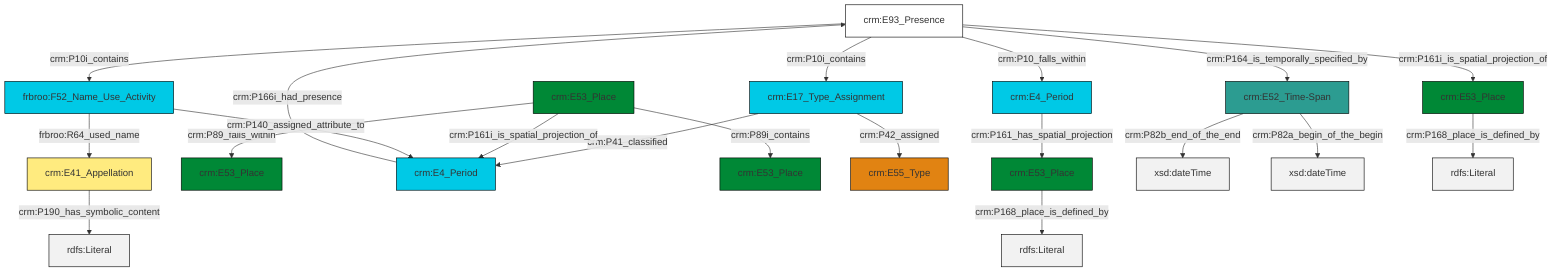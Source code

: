 graph TD
classDef Literal fill:#f2f2f2,stroke:#000000;
classDef CRM_Entity fill:#FFFFFF,stroke:#000000;
classDef Temporal_Entity fill:#00C9E6, stroke:#000000;
classDef Type fill:#E18312, stroke:#000000;
classDef Time-Span fill:#2C9C91, stroke:#000000;
classDef Appellation fill:#FFEB7F, stroke:#000000;
classDef Place fill:#008836, stroke:#000000;
classDef Persistent_Item fill:#B266B2, stroke:#000000;
classDef Conceptual_Object fill:#FFD700, stroke:#000000;
classDef Physical_Thing fill:#D2B48C, stroke:#000000;
classDef Actor fill:#f58aad, stroke:#000000;
classDef PC_Classes fill:#4ce600, stroke:#000000;
classDef Multi fill:#cccccc,stroke:#000000;

0["crm:E4_Period"]:::Temporal_Entity -->|crm:P161_has_spatial_projection| 1["crm:E53_Place"]:::Place
2["crm:E93_Presence"]:::CRM_Entity -->|crm:P164_is_temporally_specified_by| 3["crm:E52_Time-Span"]:::Time-Span
6["crm:E17_Type_Assignment"]:::Temporal_Entity -->|crm:P41_classified| 7["crm:E4_Period"]:::Temporal_Entity
6["crm:E17_Type_Assignment"]:::Temporal_Entity -->|crm:P42_assigned| 11["crm:E55_Type"]:::Type
14["frbroo:F52_Name_Use_Activity"]:::Temporal_Entity -->|frbroo:R64_used_name| 15["crm:E41_Appellation"]:::Appellation
7["crm:E4_Period"]:::Temporal_Entity -->|crm:P166i_had_presence| 2["crm:E93_Presence"]:::CRM_Entity
3["crm:E52_Time-Span"]:::Time-Span -->|crm:P82b_end_of_the_end| 21[xsd:dateTime]:::Literal
15["crm:E41_Appellation"]:::Appellation -->|crm:P190_has_symbolic_content| 23[rdfs:Literal]:::Literal
2["crm:E93_Presence"]:::CRM_Entity -->|crm:P161i_is_spatial_projection_of| 18["crm:E53_Place"]:::Place
12["crm:E53_Place"]:::Place -->|crm:P89i_contains| 9["crm:E53_Place"]:::Place
1["crm:E53_Place"]:::Place -->|crm:P168_place_is_defined_by| 26[rdfs:Literal]:::Literal
3["crm:E52_Time-Span"]:::Time-Span -->|crm:P82a_begin_of_the_begin| 27[xsd:dateTime]:::Literal
12["crm:E53_Place"]:::Place -->|crm:P161i_is_spatial_projection_of| 7["crm:E4_Period"]:::Temporal_Entity
18["crm:E53_Place"]:::Place -->|crm:P168_place_is_defined_by| 29[rdfs:Literal]:::Literal
2["crm:E93_Presence"]:::CRM_Entity -->|crm:P10i_contains| 6["crm:E17_Type_Assignment"]:::Temporal_Entity
2["crm:E93_Presence"]:::CRM_Entity -->|crm:P10i_contains| 14["frbroo:F52_Name_Use_Activity"]:::Temporal_Entity
12["crm:E53_Place"]:::Place -->|crm:P89_falls_within| 4["crm:E53_Place"]:::Place
2["crm:E93_Presence"]:::CRM_Entity -->|crm:P10_falls_within| 0["crm:E4_Period"]:::Temporal_Entity
14["frbroo:F52_Name_Use_Activity"]:::Temporal_Entity -->|crm:P140_assigned_attribute_to| 7["crm:E4_Period"]:::Temporal_Entity